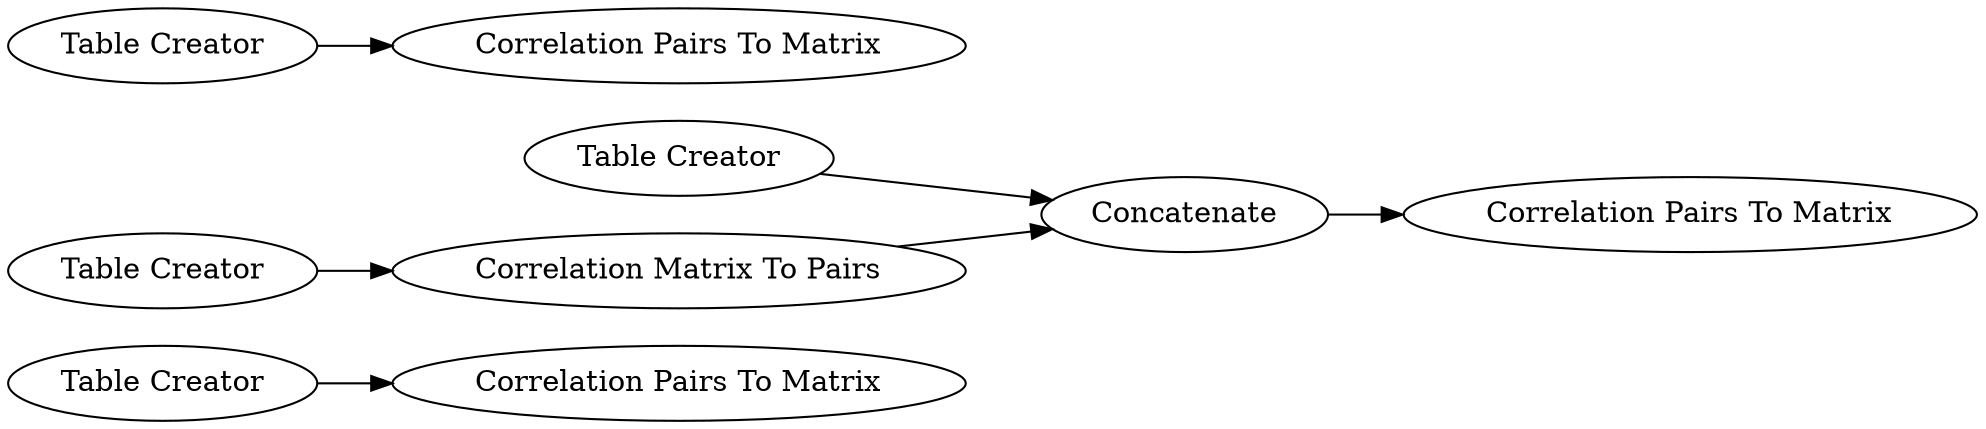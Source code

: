 digraph {
	"-3293085384992093804_21" [label="Correlation Pairs To Matrix"]
	"-3293085384992093804_24" [label="Table Creator"]
	"-3293085384992093804_26" [label="Correlation Pairs To Matrix"]
	"-3293085384992093804_25" [label=Concatenate]
	"-3293085384992093804_22" [label="Table Creator"]
	"-3293085384992093804_20" [label="Correlation Pairs To Matrix"]
	"-3293085384992093804_18" [label="Correlation Matrix To Pairs"]
	"-3293085384992093804_19" [label="Table Creator"]
	"-3293085384992093804_17" [label="Table Creator"]
	"-3293085384992093804_17" -> "-3293085384992093804_18"
	"-3293085384992093804_25" -> "-3293085384992093804_26"
	"-3293085384992093804_24" -> "-3293085384992093804_25"
	"-3293085384992093804_18" -> "-3293085384992093804_25"
	"-3293085384992093804_22" -> "-3293085384992093804_21"
	"-3293085384992093804_19" -> "-3293085384992093804_20"
	rankdir=LR
}
